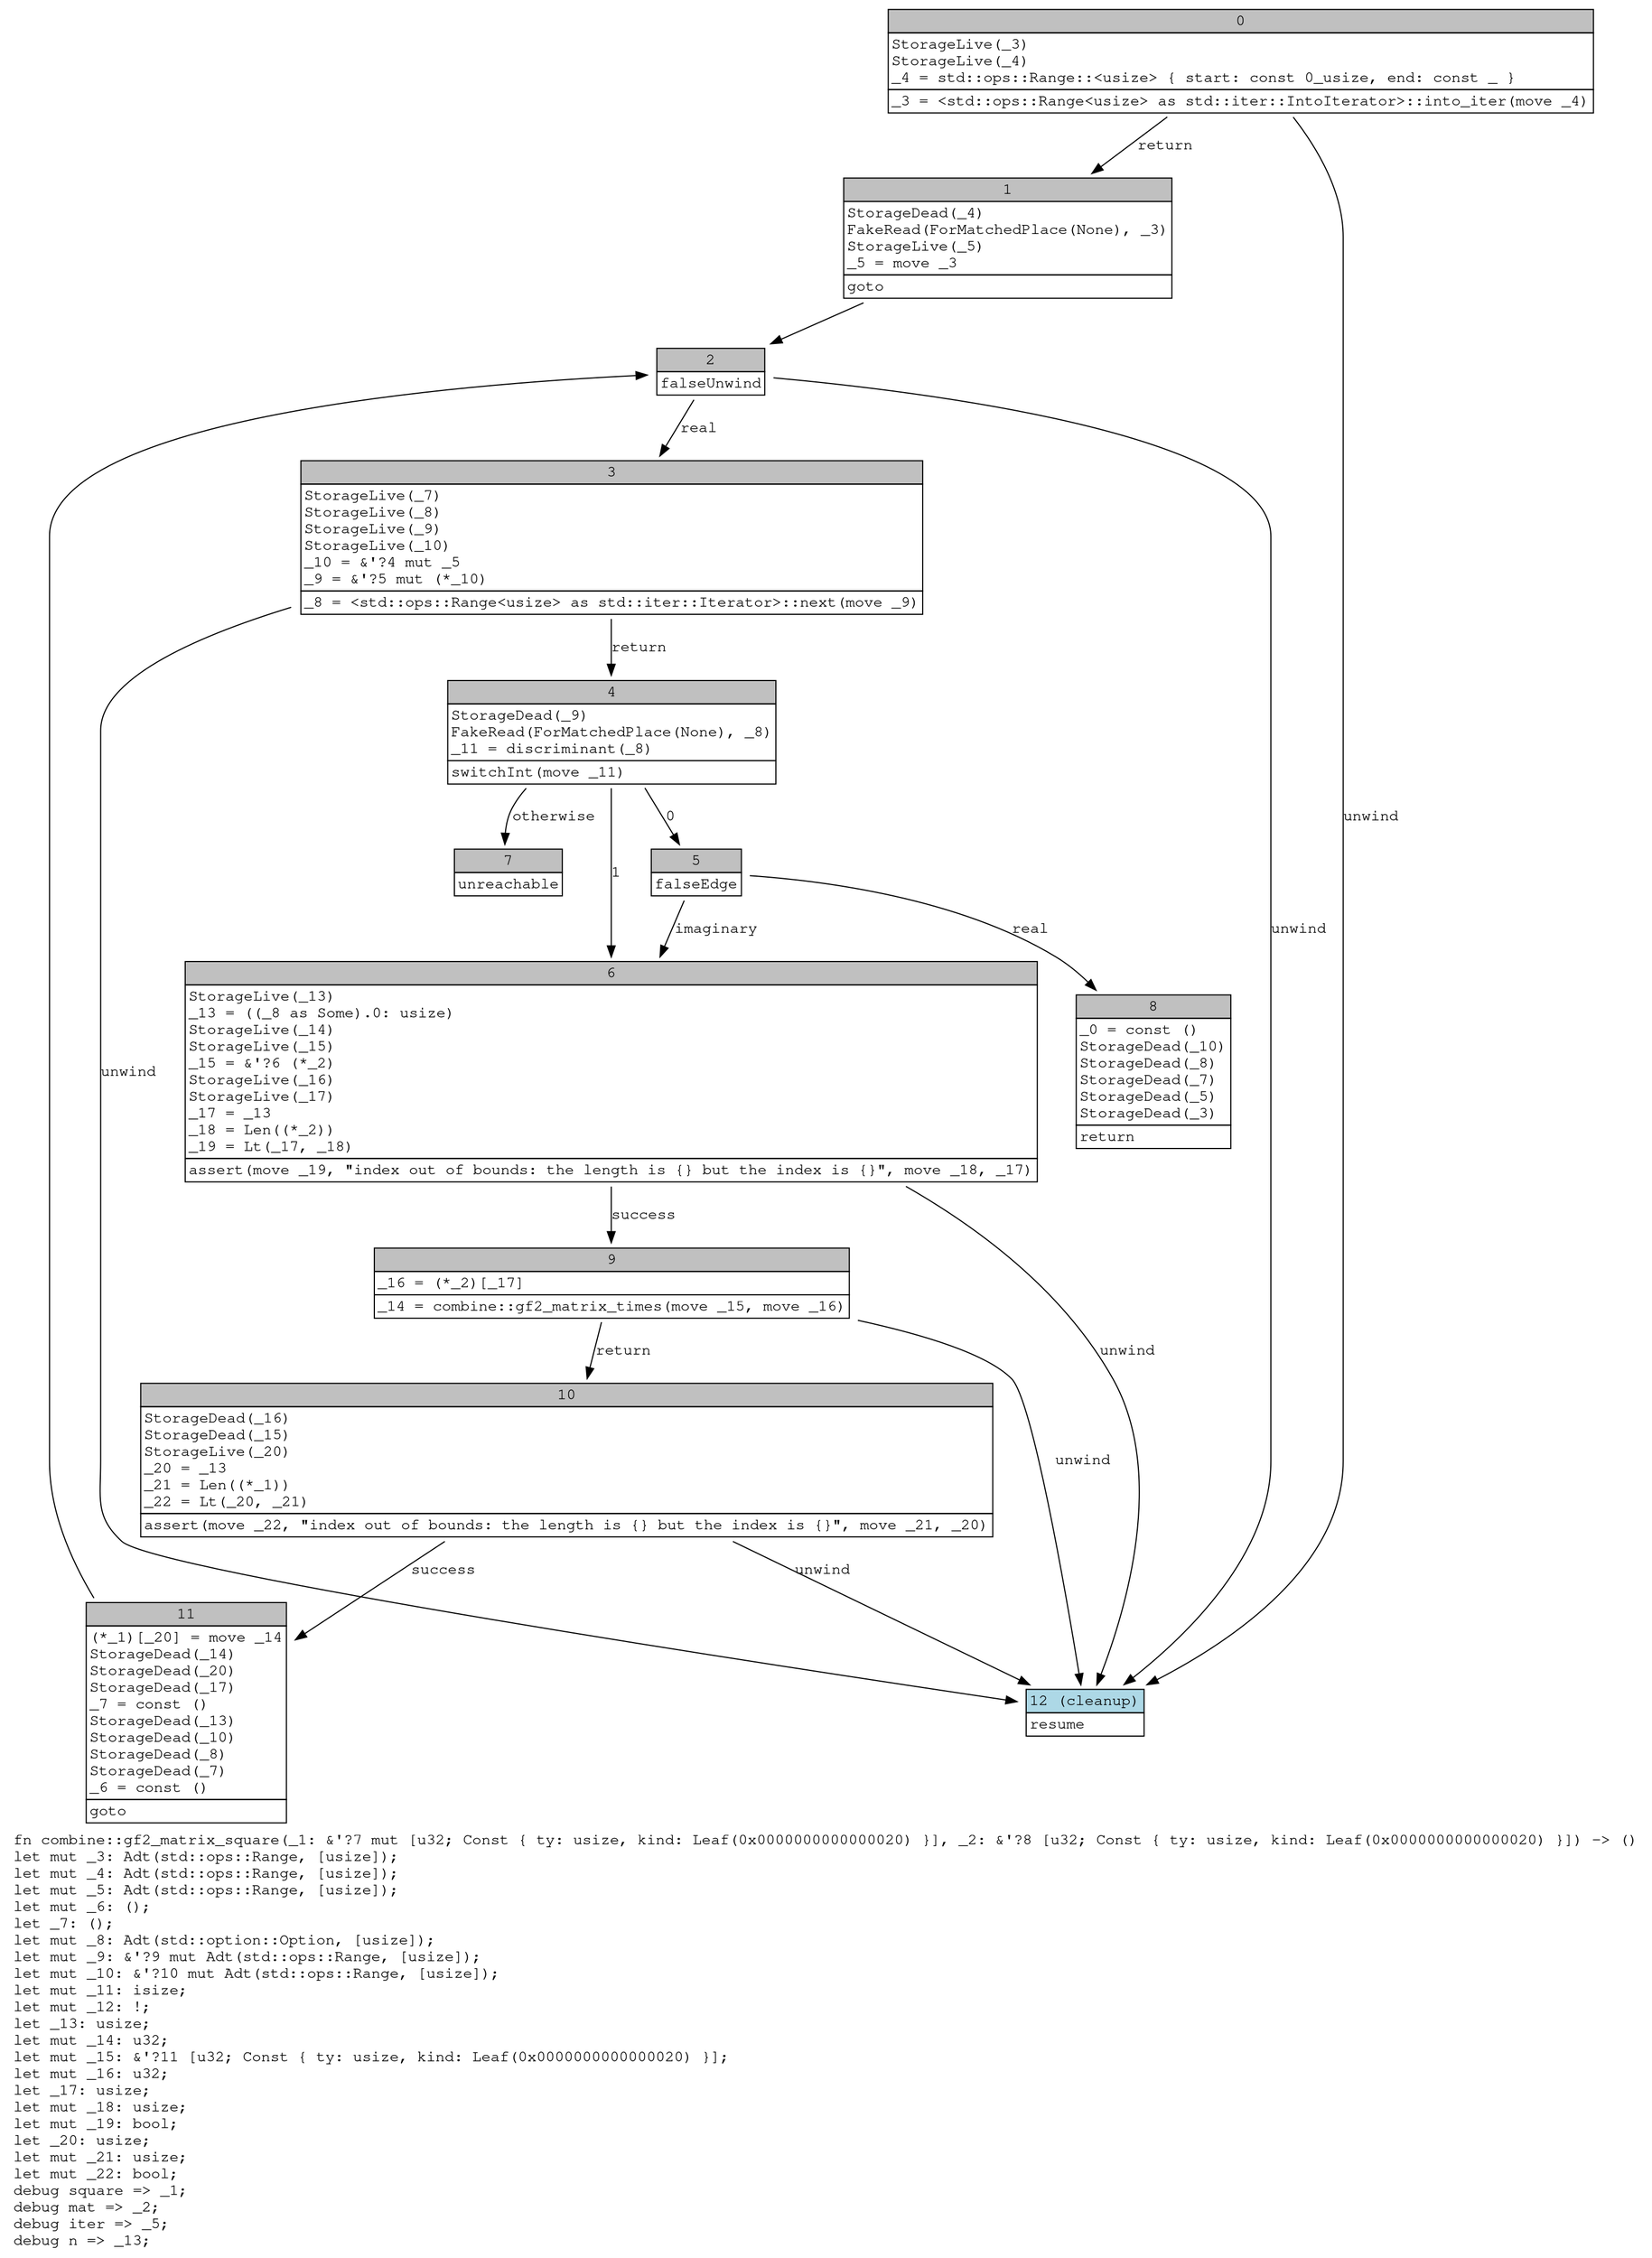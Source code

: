 digraph Mir_0_23 {
    graph [fontname="Courier, monospace"];
    node [fontname="Courier, monospace"];
    edge [fontname="Courier, monospace"];
    label=<fn combine::gf2_matrix_square(_1: &amp;'?7 mut [u32; Const { ty: usize, kind: Leaf(0x0000000000000020) }], _2: &amp;'?8 [u32; Const { ty: usize, kind: Leaf(0x0000000000000020) }]) -&gt; ()<br align="left"/>let mut _3: Adt(std::ops::Range, [usize]);<br align="left"/>let mut _4: Adt(std::ops::Range, [usize]);<br align="left"/>let mut _5: Adt(std::ops::Range, [usize]);<br align="left"/>let mut _6: ();<br align="left"/>let _7: ();<br align="left"/>let mut _8: Adt(std::option::Option, [usize]);<br align="left"/>let mut _9: &amp;'?9 mut Adt(std::ops::Range, [usize]);<br align="left"/>let mut _10: &amp;'?10 mut Adt(std::ops::Range, [usize]);<br align="left"/>let mut _11: isize;<br align="left"/>let mut _12: !;<br align="left"/>let _13: usize;<br align="left"/>let mut _14: u32;<br align="left"/>let mut _15: &amp;'?11 [u32; Const { ty: usize, kind: Leaf(0x0000000000000020) }];<br align="left"/>let mut _16: u32;<br align="left"/>let _17: usize;<br align="left"/>let mut _18: usize;<br align="left"/>let mut _19: bool;<br align="left"/>let _20: usize;<br align="left"/>let mut _21: usize;<br align="left"/>let mut _22: bool;<br align="left"/>debug square =&gt; _1;<br align="left"/>debug mat =&gt; _2;<br align="left"/>debug iter =&gt; _5;<br align="left"/>debug n =&gt; _13;<br align="left"/>>;
    bb0__0_23 [shape="none", label=<<table border="0" cellborder="1" cellspacing="0"><tr><td bgcolor="gray" align="center" colspan="1">0</td></tr><tr><td align="left" balign="left">StorageLive(_3)<br/>StorageLive(_4)<br/>_4 = std::ops::Range::&lt;usize&gt; { start: const 0_usize, end: const _ }<br/></td></tr><tr><td align="left">_3 = &lt;std::ops::Range&lt;usize&gt; as std::iter::IntoIterator&gt;::into_iter(move _4)</td></tr></table>>];
    bb1__0_23 [shape="none", label=<<table border="0" cellborder="1" cellspacing="0"><tr><td bgcolor="gray" align="center" colspan="1">1</td></tr><tr><td align="left" balign="left">StorageDead(_4)<br/>FakeRead(ForMatchedPlace(None), _3)<br/>StorageLive(_5)<br/>_5 = move _3<br/></td></tr><tr><td align="left">goto</td></tr></table>>];
    bb2__0_23 [shape="none", label=<<table border="0" cellborder="1" cellspacing="0"><tr><td bgcolor="gray" align="center" colspan="1">2</td></tr><tr><td align="left">falseUnwind</td></tr></table>>];
    bb3__0_23 [shape="none", label=<<table border="0" cellborder="1" cellspacing="0"><tr><td bgcolor="gray" align="center" colspan="1">3</td></tr><tr><td align="left" balign="left">StorageLive(_7)<br/>StorageLive(_8)<br/>StorageLive(_9)<br/>StorageLive(_10)<br/>_10 = &amp;'?4 mut _5<br/>_9 = &amp;'?5 mut (*_10)<br/></td></tr><tr><td align="left">_8 = &lt;std::ops::Range&lt;usize&gt; as std::iter::Iterator&gt;::next(move _9)</td></tr></table>>];
    bb4__0_23 [shape="none", label=<<table border="0" cellborder="1" cellspacing="0"><tr><td bgcolor="gray" align="center" colspan="1">4</td></tr><tr><td align="left" balign="left">StorageDead(_9)<br/>FakeRead(ForMatchedPlace(None), _8)<br/>_11 = discriminant(_8)<br/></td></tr><tr><td align="left">switchInt(move _11)</td></tr></table>>];
    bb5__0_23 [shape="none", label=<<table border="0" cellborder="1" cellspacing="0"><tr><td bgcolor="gray" align="center" colspan="1">5</td></tr><tr><td align="left">falseEdge</td></tr></table>>];
    bb6__0_23 [shape="none", label=<<table border="0" cellborder="1" cellspacing="0"><tr><td bgcolor="gray" align="center" colspan="1">6</td></tr><tr><td align="left" balign="left">StorageLive(_13)<br/>_13 = ((_8 as Some).0: usize)<br/>StorageLive(_14)<br/>StorageLive(_15)<br/>_15 = &amp;'?6 (*_2)<br/>StorageLive(_16)<br/>StorageLive(_17)<br/>_17 = _13<br/>_18 = Len((*_2))<br/>_19 = Lt(_17, _18)<br/></td></tr><tr><td align="left">assert(move _19, &quot;index out of bounds: the length is {} but the index is {}&quot;, move _18, _17)</td></tr></table>>];
    bb7__0_23 [shape="none", label=<<table border="0" cellborder="1" cellspacing="0"><tr><td bgcolor="gray" align="center" colspan="1">7</td></tr><tr><td align="left">unreachable</td></tr></table>>];
    bb8__0_23 [shape="none", label=<<table border="0" cellborder="1" cellspacing="0"><tr><td bgcolor="gray" align="center" colspan="1">8</td></tr><tr><td align="left" balign="left">_0 = const ()<br/>StorageDead(_10)<br/>StorageDead(_8)<br/>StorageDead(_7)<br/>StorageDead(_5)<br/>StorageDead(_3)<br/></td></tr><tr><td align="left">return</td></tr></table>>];
    bb9__0_23 [shape="none", label=<<table border="0" cellborder="1" cellspacing="0"><tr><td bgcolor="gray" align="center" colspan="1">9</td></tr><tr><td align="left" balign="left">_16 = (*_2)[_17]<br/></td></tr><tr><td align="left">_14 = combine::gf2_matrix_times(move _15, move _16)</td></tr></table>>];
    bb10__0_23 [shape="none", label=<<table border="0" cellborder="1" cellspacing="0"><tr><td bgcolor="gray" align="center" colspan="1">10</td></tr><tr><td align="left" balign="left">StorageDead(_16)<br/>StorageDead(_15)<br/>StorageLive(_20)<br/>_20 = _13<br/>_21 = Len((*_1))<br/>_22 = Lt(_20, _21)<br/></td></tr><tr><td align="left">assert(move _22, &quot;index out of bounds: the length is {} but the index is {}&quot;, move _21, _20)</td></tr></table>>];
    bb11__0_23 [shape="none", label=<<table border="0" cellborder="1" cellspacing="0"><tr><td bgcolor="gray" align="center" colspan="1">11</td></tr><tr><td align="left" balign="left">(*_1)[_20] = move _14<br/>StorageDead(_14)<br/>StorageDead(_20)<br/>StorageDead(_17)<br/>_7 = const ()<br/>StorageDead(_13)<br/>StorageDead(_10)<br/>StorageDead(_8)<br/>StorageDead(_7)<br/>_6 = const ()<br/></td></tr><tr><td align="left">goto</td></tr></table>>];
    bb12__0_23 [shape="none", label=<<table border="0" cellborder="1" cellspacing="0"><tr><td bgcolor="lightblue" align="center" colspan="1">12 (cleanup)</td></tr><tr><td align="left">resume</td></tr></table>>];
    bb0__0_23 -> bb1__0_23 [label="return"];
    bb0__0_23 -> bb12__0_23 [label="unwind"];
    bb1__0_23 -> bb2__0_23 [label=""];
    bb2__0_23 -> bb3__0_23 [label="real"];
    bb2__0_23 -> bb12__0_23 [label="unwind"];
    bb3__0_23 -> bb4__0_23 [label="return"];
    bb3__0_23 -> bb12__0_23 [label="unwind"];
    bb4__0_23 -> bb5__0_23 [label="0"];
    bb4__0_23 -> bb6__0_23 [label="1"];
    bb4__0_23 -> bb7__0_23 [label="otherwise"];
    bb5__0_23 -> bb8__0_23 [label="real"];
    bb5__0_23 -> bb6__0_23 [label="imaginary"];
    bb6__0_23 -> bb9__0_23 [label="success"];
    bb6__0_23 -> bb12__0_23 [label="unwind"];
    bb9__0_23 -> bb10__0_23 [label="return"];
    bb9__0_23 -> bb12__0_23 [label="unwind"];
    bb10__0_23 -> bb11__0_23 [label="success"];
    bb10__0_23 -> bb12__0_23 [label="unwind"];
    bb11__0_23 -> bb2__0_23 [label=""];
}
